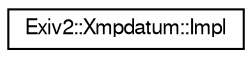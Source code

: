 digraph "Graphical Class Hierarchy"
{
  edge [fontname="FreeSans",fontsize="10",labelfontname="FreeSans",labelfontsize="10"];
  node [fontname="FreeSans",fontsize="10",shape=record];
  rankdir="LR";
  Node1 [label="Exiv2::Xmpdatum::Impl",height=0.2,width=0.4,color="black", fillcolor="white", style="filled",URL="$structExiv2_1_1Xmpdatum_1_1Impl.html",tooltip="Internal Pimpl structure of class Xmpdatum. "];
}
